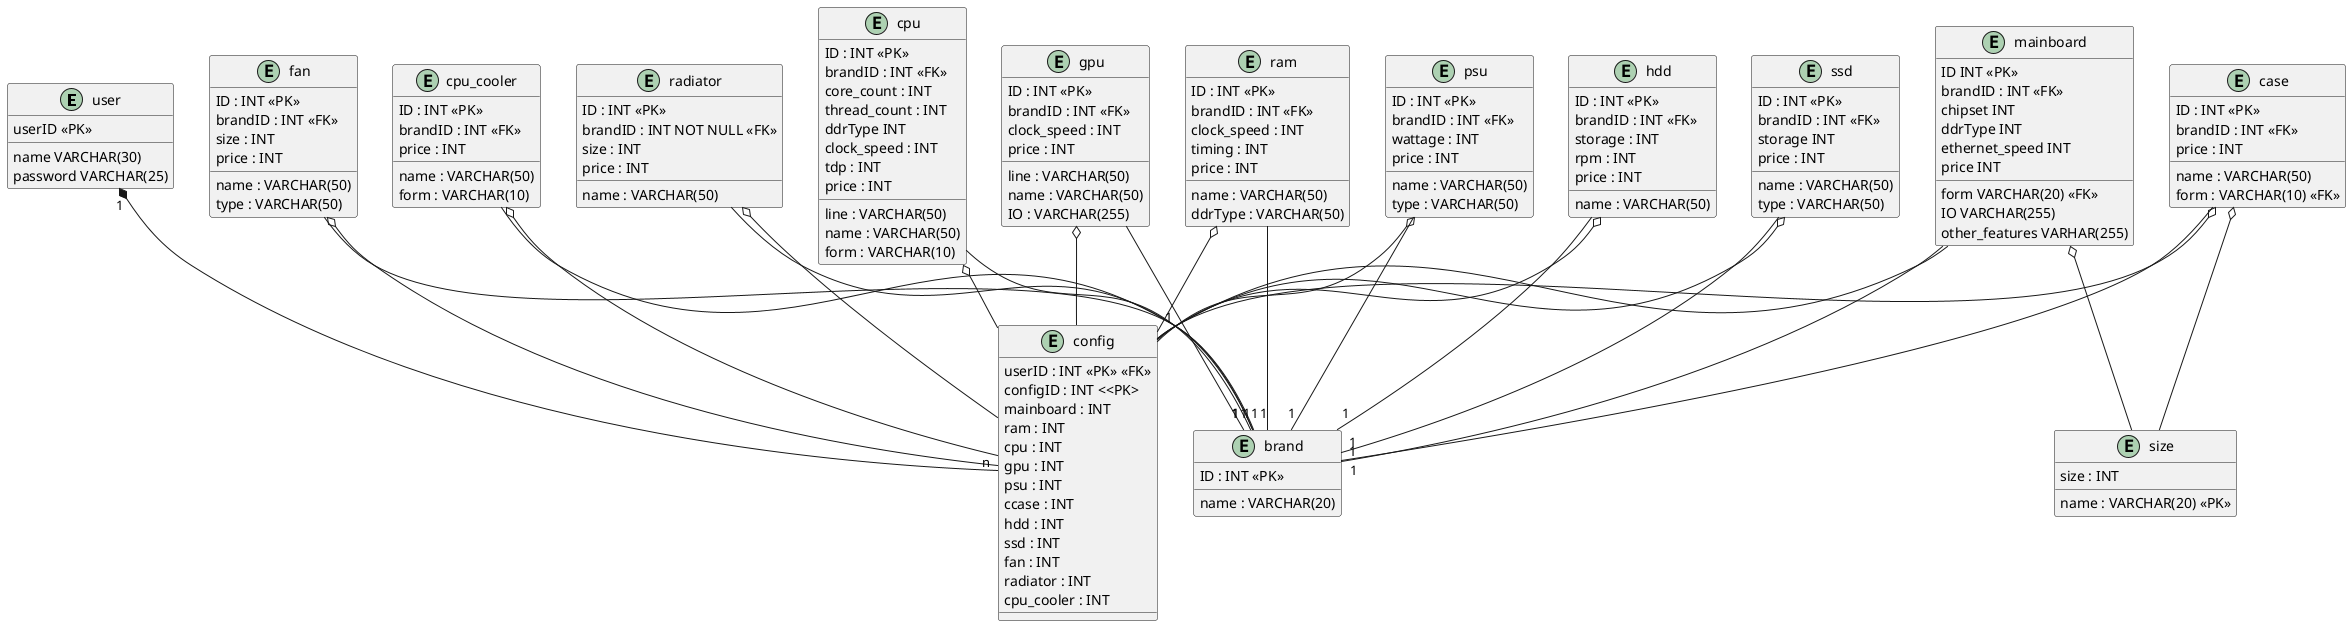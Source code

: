 @startuml


entity "user" {
  userID <<PK>>
  name VARCHAR(30)
  password VARCHAR(25)
}

entity "config" {
  userID : INT <<PK>> <<FK>>
  configID : INT <<PK>
  mainboard : INT
  ram : INT
  cpu : INT
  gpu : INT
  psu : INT
  ccase : INT
  hdd : INT 
  ssd : INT
  fan : INT
  radiator : INT
  cpu_cooler : INT
}

entity "brand" {
  ID : INT <<PK>>
  name : VARCHAR(20)
}

entity "mainboard" {
  ID INT <<PK>>
  brandID : INT <<FK>>
  chipset INT
  form VARCHAR(20) <<FK>>
  ddrType INT
  ethernet_speed INT
  IO VARCHAR(255)
  other_features VARHAR(255)
  price INT
}

entity "cpu" {
  ID : INT <<PK>>
  brandID : INT <<FK>>
  line : VARCHAR(50)
  name : VARCHAR(50)
  core_count : INT
  thread_count : INT
  ddrType INT
  clock_speed : INT 
  form : VARCHAR(10)
  tdp : INT
  price : INT
}

entity "gpu" {
  ID : INT <<PK>>
  brandID : INT <<FK>>
  line : VARCHAR(50)
  name : VARCHAR(50)
  clock_speed : INT 
  IO : VARCHAR(255)
  price : INT
}

entity "ram" {
  ID : INT <<PK>>
  brandID : INT <<FK>>
  name : VARCHAR(50)
  clock_speed : INT 
  timing : INT
  ddrType : VARCHAR(50)
  price : INT
}

entity "psu" {
  ID : INT <<PK>>
  brandID : INT <<FK>>
  name : VARCHAR(50)
  wattage : INT
  type : VARCHAR(50)
  price : INT
}

entity "hdd" {
  ID : INT <<PK>>
  brandID : INT <<FK>>
  name : VARCHAR(50)
  storage : INT
  rpm : INT
  price : INT
}

entity "ssd" {
  ID : INT <<PK>>
  brandID : INT <<FK>>
  name : VARCHAR(50)
  storage INT
  type : VARCHAR(50)
  price : INT
}

entity "case" {
  ID : INT <<PK>>
  brandID : INT <<FK>>
  name : VARCHAR(50)
  form : VARCHAR(10) <<FK>>
  price : INT
}

entity "size" {
  name : VARCHAR(20) <<PK>>
  size : INT
}

entity "fan" {
  ID : INT <<PK>>
  brandID : INT <<FK>>
  name : VARCHAR(50)
  size : INT
  type : VARCHAR(50)
  price : INT
}

entity "cpu_cooler" {
  ID : INT <<PK>>
  brandID : INT <<FK>>
  name : VARCHAR(50)
  form : VARCHAR(10)
  price : INT
}

entity "radiator" {
  ID : INT <<PK>>
  brandID : INT NOT NULL <<FK>>
  name : VARCHAR(50)
  size : INT 
  price : INT
}

mainboard -- "1" brand
cpu -- "1" brand
gpu -- "1" brand
ram -- "1" brand
psu -- "1" brand
hdd -- "1" brand
ssd -- "1" brand
case -- "1" brand
fan -- "1" brand
cpu_cooler -- "1" brand
radiator -- "1" brand
mainboard -- "1" config
cpu o-- config
gpu o-- config
ram o-- config
psu o-- config
hdd o-- config
ssd o-- config
case o-- config
fan o-- config
cpu_cooler o-- config
radiator o-- config
case o-- size
mainboard o-- size
user "1" *-- "n" config
@enduml
